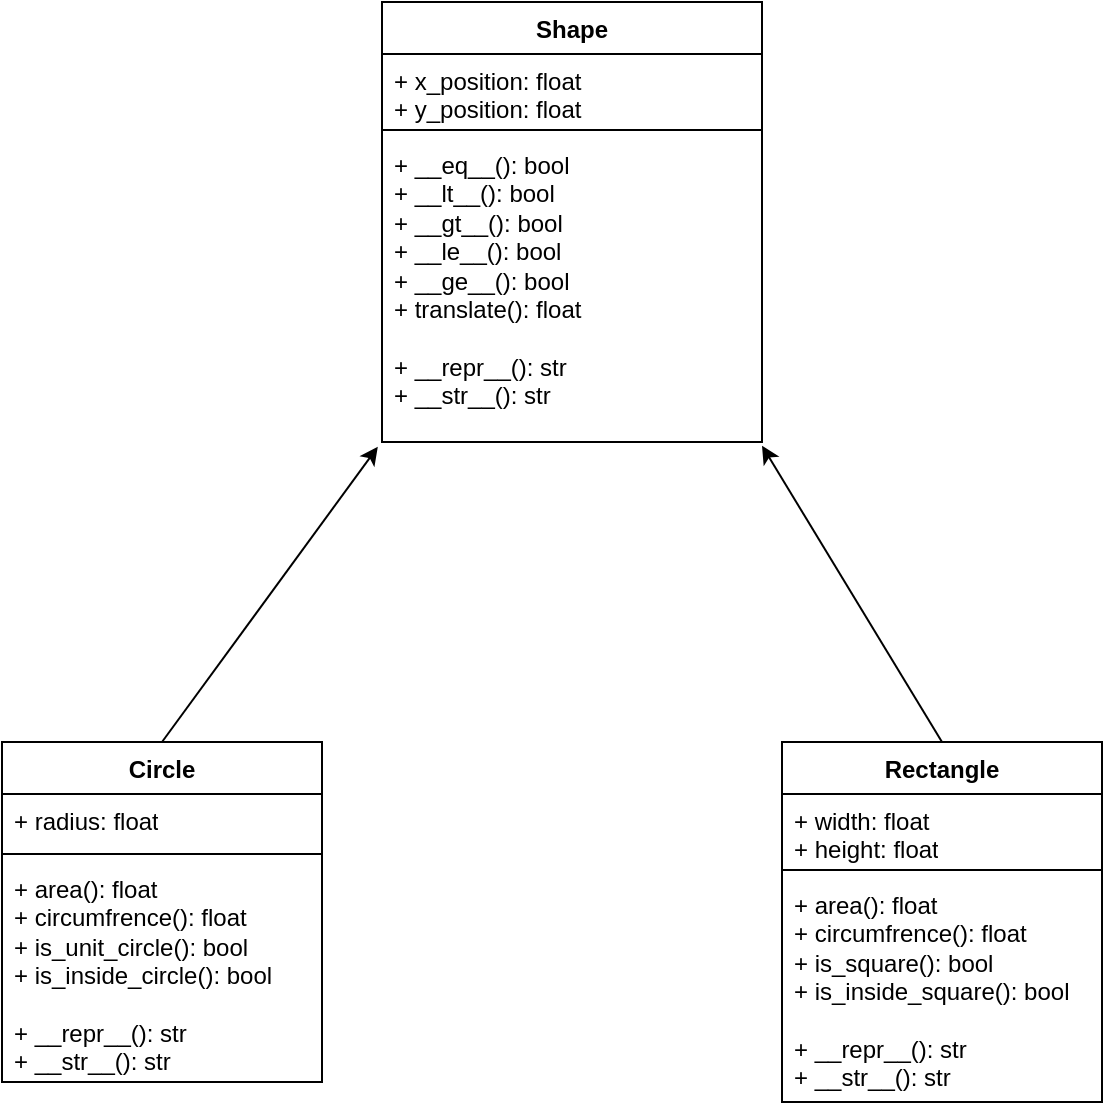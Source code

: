 <mxfile version="22.0.2" type="device">
  <diagram name="Page-1" id="jPagU5015DNa-zn7CHGZ">
    <mxGraphModel dx="1256" dy="840" grid="1" gridSize="10" guides="1" tooltips="1" connect="1" arrows="1" fold="1" page="1" pageScale="1" pageWidth="850" pageHeight="1100" math="0" shadow="0">
      <root>
        <mxCell id="0" />
        <mxCell id="1" parent="0" />
        <mxCell id="9p_5jho07hzt4aSOXA9_-1" value="Shape" style="swimlane;fontStyle=1;align=center;verticalAlign=top;childLayout=stackLayout;horizontal=1;startSize=26;horizontalStack=0;resizeParent=1;resizeParentMax=0;resizeLast=0;collapsible=1;marginBottom=0;whiteSpace=wrap;html=1;" parent="1" vertex="1">
          <mxGeometry x="330" y="150" width="190" height="220" as="geometry" />
        </mxCell>
        <mxCell id="9p_5jho07hzt4aSOXA9_-2" value="+ x_position: float&lt;br&gt;+ y_position: float" style="text;strokeColor=none;fillColor=none;align=left;verticalAlign=top;spacingLeft=4;spacingRight=4;overflow=hidden;rotatable=0;points=[[0,0.5],[1,0.5]];portConstraint=eastwest;whiteSpace=wrap;html=1;" parent="9p_5jho07hzt4aSOXA9_-1" vertex="1">
          <mxGeometry y="26" width="190" height="34" as="geometry" />
        </mxCell>
        <mxCell id="9p_5jho07hzt4aSOXA9_-3" value="" style="line;strokeWidth=1;fillColor=none;align=left;verticalAlign=middle;spacingTop=-1;spacingLeft=3;spacingRight=3;rotatable=0;labelPosition=right;points=[];portConstraint=eastwest;strokeColor=inherit;" parent="9p_5jho07hzt4aSOXA9_-1" vertex="1">
          <mxGeometry y="60" width="190" height="8" as="geometry" />
        </mxCell>
        <mxCell id="9p_5jho07hzt4aSOXA9_-4" value="+ __eq__(): bool&lt;br&gt;+ __lt__(): bool&lt;br&gt;+ __gt__(): bool&lt;br&gt;+ __le__(): bool&lt;br&gt;+ __ge__(): bool&lt;br&gt;+ translate(): float&lt;br&gt;&amp;nbsp;&lt;br&gt;+ __repr__(): str&lt;br&gt;+ __str__(): str" style="text;strokeColor=none;fillColor=none;align=left;verticalAlign=top;spacingLeft=4;spacingRight=4;overflow=hidden;rotatable=0;points=[[0,0.5],[1,0.5]];portConstraint=eastwest;whiteSpace=wrap;html=1;" parent="9p_5jho07hzt4aSOXA9_-1" vertex="1">
          <mxGeometry y="68" width="190" height="152" as="geometry" />
        </mxCell>
        <mxCell id="9p_5jho07hzt4aSOXA9_-13" value="Rectangle" style="swimlane;fontStyle=1;align=center;verticalAlign=top;childLayout=stackLayout;horizontal=1;startSize=26;horizontalStack=0;resizeParent=1;resizeParentMax=0;resizeLast=0;collapsible=1;marginBottom=0;whiteSpace=wrap;html=1;" parent="1" vertex="1">
          <mxGeometry x="530" y="520" width="160" height="180" as="geometry" />
        </mxCell>
        <mxCell id="9p_5jho07hzt4aSOXA9_-14" value="+ width: float&lt;br&gt;+ height: float" style="text;strokeColor=none;fillColor=none;align=left;verticalAlign=top;spacingLeft=4;spacingRight=4;overflow=hidden;rotatable=0;points=[[0,0.5],[1,0.5]];portConstraint=eastwest;whiteSpace=wrap;html=1;" parent="9p_5jho07hzt4aSOXA9_-13" vertex="1">
          <mxGeometry y="26" width="160" height="34" as="geometry" />
        </mxCell>
        <mxCell id="9p_5jho07hzt4aSOXA9_-15" value="" style="line;strokeWidth=1;fillColor=none;align=left;verticalAlign=middle;spacingTop=-1;spacingLeft=3;spacingRight=3;rotatable=0;labelPosition=right;points=[];portConstraint=eastwest;strokeColor=inherit;" parent="9p_5jho07hzt4aSOXA9_-13" vertex="1">
          <mxGeometry y="60" width="160" height="8" as="geometry" />
        </mxCell>
        <mxCell id="9p_5jho07hzt4aSOXA9_-16" value="+ area(): float&lt;br&gt;+ circumfrence(): float&lt;br&gt;+ is_square(): bool&lt;br&gt;+ is_inside_square(): bool&lt;br&gt;&lt;br&gt;+ __repr__(): str&lt;br&gt;+ __str__(): str" style="text;strokeColor=none;fillColor=none;align=left;verticalAlign=top;spacingLeft=4;spacingRight=4;overflow=hidden;rotatable=0;points=[[0,0.5],[1,0.5]];portConstraint=eastwest;whiteSpace=wrap;html=1;" parent="9p_5jho07hzt4aSOXA9_-13" vertex="1">
          <mxGeometry y="68" width="160" height="112" as="geometry" />
        </mxCell>
        <mxCell id="9p_5jho07hzt4aSOXA9_-17" value="Circle" style="swimlane;fontStyle=1;align=center;verticalAlign=top;childLayout=stackLayout;horizontal=1;startSize=26;horizontalStack=0;resizeParent=1;resizeParentMax=0;resizeLast=0;collapsible=1;marginBottom=0;whiteSpace=wrap;html=1;" parent="1" vertex="1">
          <mxGeometry x="140" y="520" width="160" height="170" as="geometry" />
        </mxCell>
        <mxCell id="9p_5jho07hzt4aSOXA9_-18" value="+ radius: float" style="text;strokeColor=none;fillColor=none;align=left;verticalAlign=top;spacingLeft=4;spacingRight=4;overflow=hidden;rotatable=0;points=[[0,0.5],[1,0.5]];portConstraint=eastwest;whiteSpace=wrap;html=1;" parent="9p_5jho07hzt4aSOXA9_-17" vertex="1">
          <mxGeometry y="26" width="160" height="26" as="geometry" />
        </mxCell>
        <mxCell id="9p_5jho07hzt4aSOXA9_-19" value="" style="line;strokeWidth=1;fillColor=none;align=left;verticalAlign=middle;spacingTop=-1;spacingLeft=3;spacingRight=3;rotatable=0;labelPosition=right;points=[];portConstraint=eastwest;strokeColor=inherit;" parent="9p_5jho07hzt4aSOXA9_-17" vertex="1">
          <mxGeometry y="52" width="160" height="8" as="geometry" />
        </mxCell>
        <mxCell id="9p_5jho07hzt4aSOXA9_-20" value="+ area(): float&lt;br&gt;+ circumfrence(): float&lt;br&gt;+ is_unit_circle(): bool&lt;br&gt;+ is_inside_circle(): bool&lt;br&gt;&lt;br&gt;+ __repr__(): str&lt;br&gt;+ __str__(): str" style="text;strokeColor=none;fillColor=none;align=left;verticalAlign=top;spacingLeft=4;spacingRight=4;overflow=hidden;rotatable=0;points=[[0,0.5],[1,0.5]];portConstraint=eastwest;whiteSpace=wrap;html=1;" parent="9p_5jho07hzt4aSOXA9_-17" vertex="1">
          <mxGeometry y="60" width="160" height="110" as="geometry" />
        </mxCell>
        <mxCell id="N2oxhNe1QgFnV27LUfE2-2" value="" style="endArrow=classic;html=1;rounded=0;exitX=0.5;exitY=0;exitDx=0;exitDy=0;entryX=-0.011;entryY=1.016;entryDx=0;entryDy=0;entryPerimeter=0;" edge="1" parent="1" source="9p_5jho07hzt4aSOXA9_-17" target="9p_5jho07hzt4aSOXA9_-4">
          <mxGeometry width="50" height="50" relative="1" as="geometry">
            <mxPoint x="400" y="460" as="sourcePoint" />
            <mxPoint x="450" y="410" as="targetPoint" />
          </mxGeometry>
        </mxCell>
        <mxCell id="N2oxhNe1QgFnV27LUfE2-3" value="" style="endArrow=classic;html=1;rounded=0;exitX=0.5;exitY=0;exitDx=0;exitDy=0;entryX=1;entryY=1.012;entryDx=0;entryDy=0;entryPerimeter=0;" edge="1" parent="1" source="9p_5jho07hzt4aSOXA9_-13" target="9p_5jho07hzt4aSOXA9_-4">
          <mxGeometry width="50" height="50" relative="1" as="geometry">
            <mxPoint x="400" y="460" as="sourcePoint" />
            <mxPoint x="450" y="410" as="targetPoint" />
          </mxGeometry>
        </mxCell>
      </root>
    </mxGraphModel>
  </diagram>
</mxfile>
